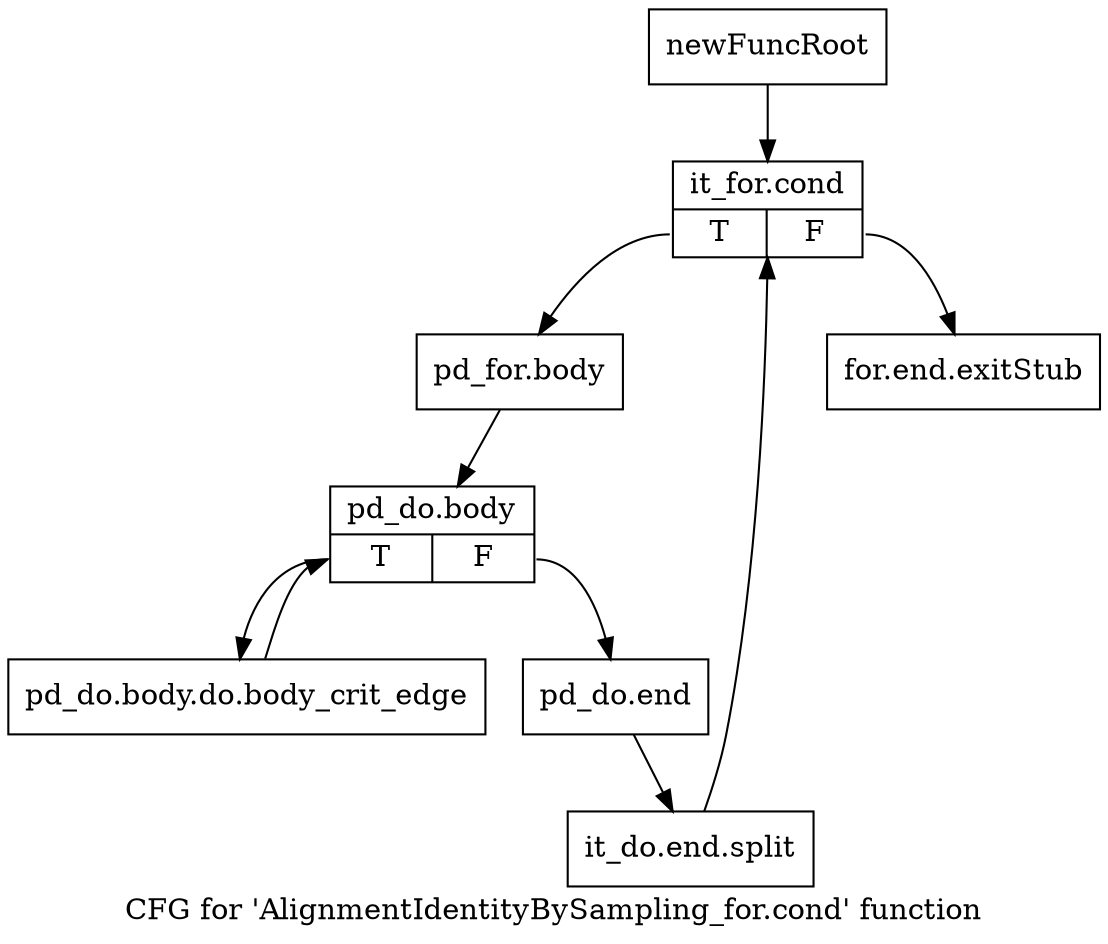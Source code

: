 digraph "CFG for 'AlignmentIdentityBySampling_for.cond' function" {
	label="CFG for 'AlignmentIdentityBySampling_for.cond' function";

	Node0x32a1320 [shape=record,label="{newFuncRoot}"];
	Node0x32a1320 -> Node0x32a13c0;
	Node0x32a1370 [shape=record,label="{for.end.exitStub}"];
	Node0x32a13c0 [shape=record,label="{it_for.cond|{<s0>T|<s1>F}}"];
	Node0x32a13c0:s0 -> Node0x32a1410;
	Node0x32a13c0:s1 -> Node0x32a1370;
	Node0x32a1410 [shape=record,label="{pd_for.body}"];
	Node0x32a1410 -> Node0x32a1460;
	Node0x32a1460 [shape=record,label="{pd_do.body|{<s0>T|<s1>F}}"];
	Node0x32a1460:s0 -> Node0x32a1500;
	Node0x32a1460:s1 -> Node0x32a14b0;
	Node0x32a14b0 [shape=record,label="{pd_do.end}"];
	Node0x32a14b0 -> Node0x38c2a40;
	Node0x38c2a40 [shape=record,label="{it_do.end.split}"];
	Node0x38c2a40 -> Node0x32a13c0;
	Node0x32a1500 [shape=record,label="{pd_do.body.do.body_crit_edge}"];
	Node0x32a1500 -> Node0x32a1460;
}
